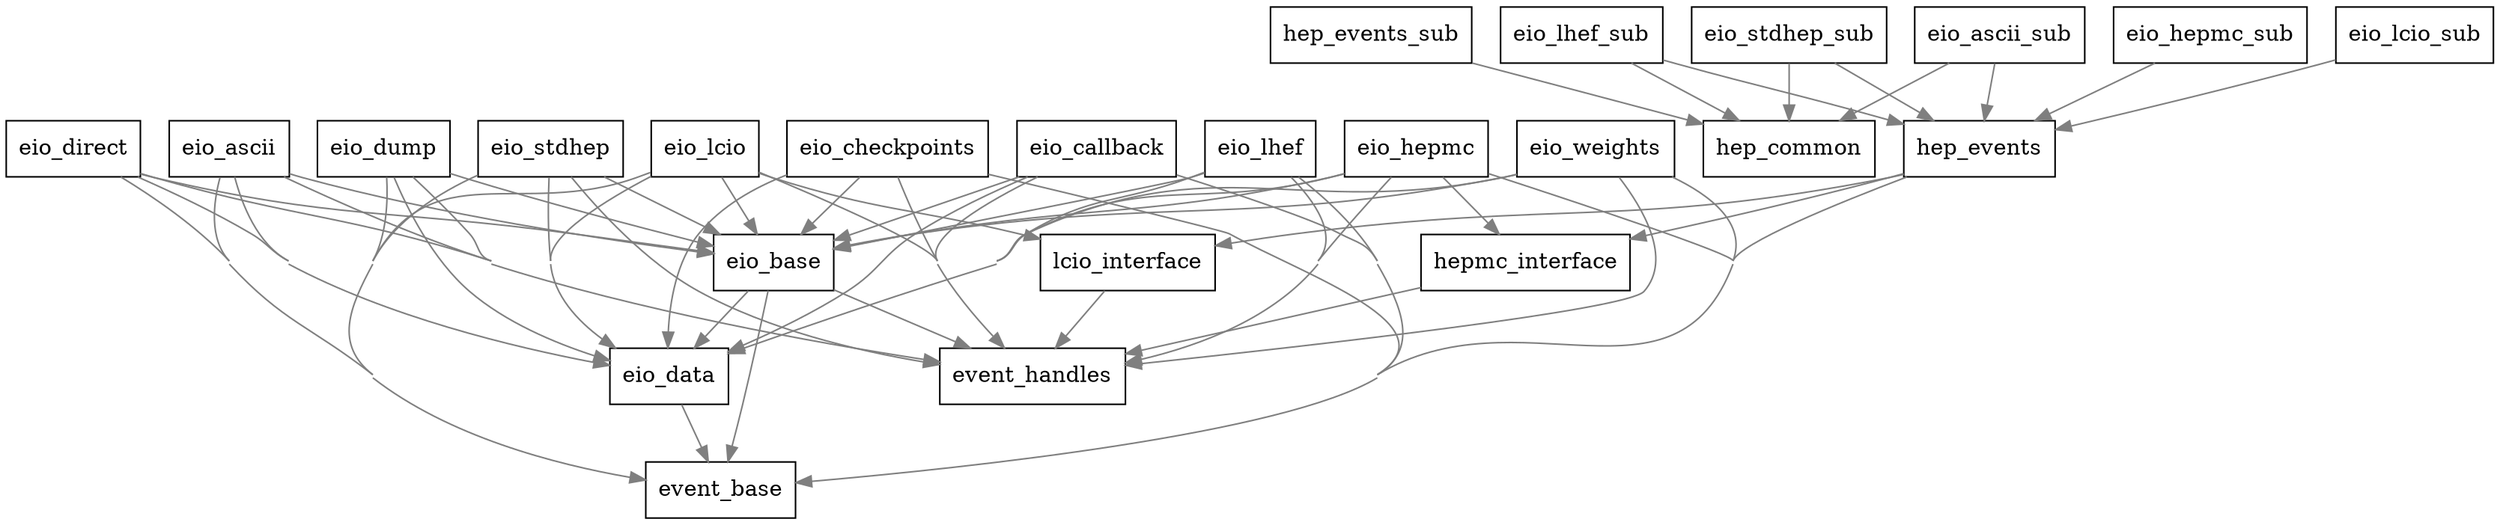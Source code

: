
digraph G {
concentrate=true
splines=true
node[shape=record,style=filled,fillcolor=white]
edge[color=gray50]
eio_callback -> event_handles
eio_ascii_sub -> hep_common
eio_checkpoints -> eio_data
eio_hepmc_sub -> hep_events
eio_checkpoints -> event_base
eio_lcio -> event_handles
eio_base -> event_base
eio_callback -> eio_data
eio_lhef -> eio_base
eio_direct -> eio_base
eio_direct -> event_handles
eio_ascii -> eio_data
eio_weights -> event_handles
eio_callback -> eio_base
eio_dump -> event_base
eio_stdhep -> eio_base
eio_data -> event_base
eio_hepmc -> eio_data
eio_lcio -> lcio_interface
eio_hepmc -> eio_base
eio_dump -> eio_data
hep_events -> lcio_interface
eio_ascii -> event_handles
eio_lhef_sub -> hep_common
eio_ascii -> event_base
eio_stdhep -> eio_data
hep_events_sub -> hep_common
eio_weights -> eio_data
eio_stdhep_sub -> hep_events
eio_lcio -> eio_data
eio_stdhep -> event_handles
eio_hepmc -> event_base
eio_lhef_sub -> hep_events
eio_base -> event_handles
eio_base -> eio_data
lcio_interface -> event_handles
hepmc_interface -> event_handles
eio_lhef -> event_handles
eio_lhef -> eio_data
eio_weights -> event_base
eio_lcio -> event_base
eio_weights -> eio_base
eio_callback -> event_base
eio_hepmc -> hepmc_interface
eio_ascii_sub -> hep_events
eio_lcio -> eio_base
hep_events -> hepmc_interface
eio_hepmc -> event_handles
eio_stdhep_sub -> hep_common
hep_events -> event_base
eio_ascii -> eio_base
eio_dump -> event_handles
eio_stdhep -> event_base
eio_direct -> event_base
eio_checkpoints -> event_handles
eio_lhef -> event_base
eio_dump -> eio_base
eio_direct -> eio_data
eio_checkpoints -> eio_base
eio_lcio_sub -> hep_events
 }

